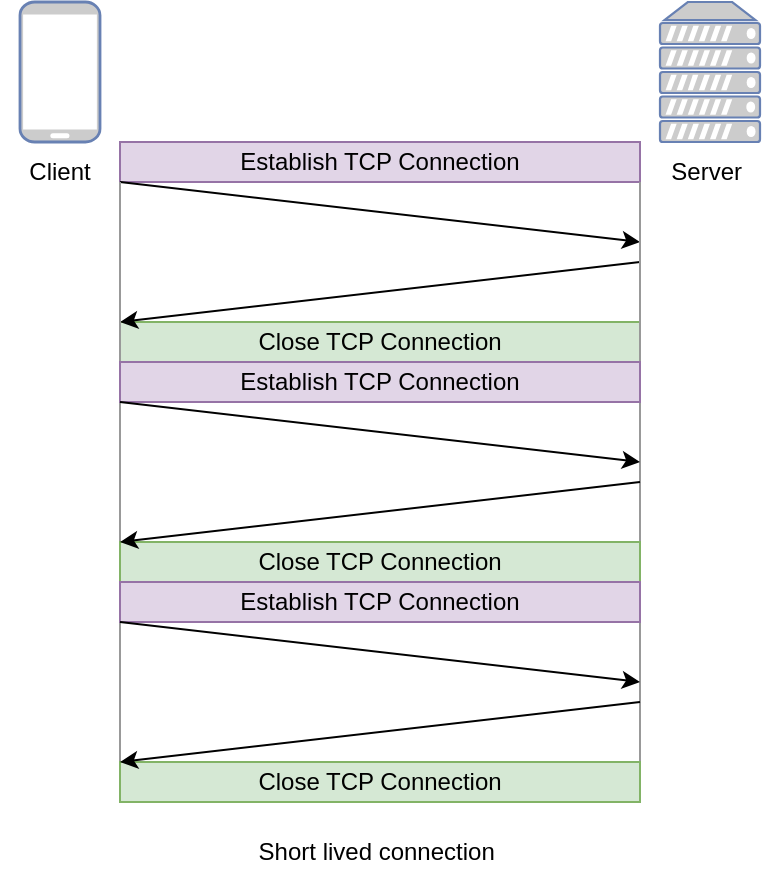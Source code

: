 <mxfile version="15.5.5" type="github">
  <diagram id="CtClA4N6S6cBcb25WfkH" name="Page-1">
    <mxGraphModel dx="1209" dy="652" grid="1" gridSize="10" guides="1" tooltips="1" connect="1" arrows="1" fold="1" page="1" pageScale="1" pageWidth="827" pageHeight="1169" math="0" shadow="0">
      <root>
        <mxCell id="0" />
        <mxCell id="1" parent="0" />
        <mxCell id="KCKPMaRAL0ZYV2De1T00-1" value="" style="fontColor=#0066CC;verticalAlign=top;verticalLabelPosition=bottom;labelPosition=center;align=center;html=1;outlineConnect=0;fillColor=#CCCCCC;strokeColor=#6881B3;gradientColor=none;gradientDirection=north;strokeWidth=2;shape=mxgraph.networks.mobile;" vertex="1" parent="1">
          <mxGeometry x="170" y="60" width="40" height="70" as="geometry" />
        </mxCell>
        <mxCell id="KCKPMaRAL0ZYV2De1T00-2" value="" style="fontColor=#0066CC;verticalAlign=top;verticalLabelPosition=bottom;labelPosition=center;align=center;html=1;outlineConnect=0;fillColor=#CCCCCC;strokeColor=#6881B3;gradientColor=none;gradientDirection=north;strokeWidth=2;shape=mxgraph.networks.server;" vertex="1" parent="1">
          <mxGeometry x="490" y="60" width="50" height="70" as="geometry" />
        </mxCell>
        <mxCell id="KCKPMaRAL0ZYV2De1T00-3" value="Client" style="text;html=1;strokeColor=none;fillColor=none;align=center;verticalAlign=middle;whiteSpace=wrap;rounded=0;" vertex="1" parent="1">
          <mxGeometry x="160" y="130" width="60" height="30" as="geometry" />
        </mxCell>
        <mxCell id="KCKPMaRAL0ZYV2De1T00-4" value="Server&amp;nbsp;" style="text;html=1;strokeColor=none;fillColor=none;align=center;verticalAlign=middle;whiteSpace=wrap;rounded=0;" vertex="1" parent="1">
          <mxGeometry x="485" y="130" width="60" height="30" as="geometry" />
        </mxCell>
        <mxCell id="KCKPMaRAL0ZYV2De1T00-5" value="Establish TCP Connection" style="rounded=0;whiteSpace=wrap;html=1;strokeColor=#9673a6;fillColor=#e1d5e7;" vertex="1" parent="1">
          <mxGeometry x="220" y="130" width="260" height="20" as="geometry" />
        </mxCell>
        <mxCell id="KCKPMaRAL0ZYV2De1T00-6" value="Close TCP Connection" style="rounded=0;whiteSpace=wrap;html=1;strokeColor=#82b366;fillColor=#d5e8d4;" vertex="1" parent="1">
          <mxGeometry x="220" y="220" width="260" height="20" as="geometry" />
        </mxCell>
        <mxCell id="KCKPMaRAL0ZYV2De1T00-9" value="" style="endArrow=classic;html=1;rounded=0;" edge="1" parent="1">
          <mxGeometry width="50" height="50" relative="1" as="geometry">
            <mxPoint x="220" y="150" as="sourcePoint" />
            <mxPoint x="480" y="180" as="targetPoint" />
          </mxGeometry>
        </mxCell>
        <mxCell id="KCKPMaRAL0ZYV2De1T00-10" value="" style="endArrow=classic;html=1;rounded=0;entryX=0;entryY=0;entryDx=0;entryDy=0;" edge="1" parent="1" target="KCKPMaRAL0ZYV2De1T00-6">
          <mxGeometry width="50" height="50" relative="1" as="geometry">
            <mxPoint x="480" y="190" as="sourcePoint" />
            <mxPoint x="740" y="210" as="targetPoint" />
          </mxGeometry>
        </mxCell>
        <mxCell id="KCKPMaRAL0ZYV2De1T00-11" value="" style="endArrow=none;html=1;rounded=0;strokeColor=#999999;" edge="1" parent="1">
          <mxGeometry width="50" height="50" relative="1" as="geometry">
            <mxPoint x="220" y="440" as="sourcePoint" />
            <mxPoint x="220" y="150" as="targetPoint" />
          </mxGeometry>
        </mxCell>
        <mxCell id="KCKPMaRAL0ZYV2De1T00-12" value="" style="endArrow=none;html=1;rounded=0;strokeColor=#999999;" edge="1" parent="1">
          <mxGeometry width="50" height="50" relative="1" as="geometry">
            <mxPoint x="480" y="440" as="sourcePoint" />
            <mxPoint x="480" y="150" as="targetPoint" />
          </mxGeometry>
        </mxCell>
        <mxCell id="KCKPMaRAL0ZYV2De1T00-13" value="Establish TCP Connection" style="rounded=0;whiteSpace=wrap;html=1;strokeColor=#9673a6;fillColor=#e1d5e7;" vertex="1" parent="1">
          <mxGeometry x="220" y="240" width="260" height="20" as="geometry" />
        </mxCell>
        <mxCell id="KCKPMaRAL0ZYV2De1T00-14" value="Close TCP Connection" style="rounded=0;whiteSpace=wrap;html=1;strokeColor=#82b366;fillColor=#d5e8d4;" vertex="1" parent="1">
          <mxGeometry x="220" y="330" width="260" height="20" as="geometry" />
        </mxCell>
        <mxCell id="KCKPMaRAL0ZYV2De1T00-15" value="" style="endArrow=classic;html=1;rounded=0;" edge="1" parent="1">
          <mxGeometry width="50" height="50" relative="1" as="geometry">
            <mxPoint x="220" y="260" as="sourcePoint" />
            <mxPoint x="480" y="290" as="targetPoint" />
          </mxGeometry>
        </mxCell>
        <mxCell id="KCKPMaRAL0ZYV2De1T00-16" value="" style="endArrow=classic;html=1;rounded=0;entryX=0;entryY=0;entryDx=0;entryDy=0;" edge="1" parent="1" target="KCKPMaRAL0ZYV2De1T00-14">
          <mxGeometry width="50" height="50" relative="1" as="geometry">
            <mxPoint x="480" y="300" as="sourcePoint" />
            <mxPoint x="740" y="320" as="targetPoint" />
          </mxGeometry>
        </mxCell>
        <mxCell id="KCKPMaRAL0ZYV2De1T00-17" value="Establish TCP Connection" style="rounded=0;whiteSpace=wrap;html=1;strokeColor=#9673a6;fillColor=#e1d5e7;" vertex="1" parent="1">
          <mxGeometry x="220" y="350" width="260" height="20" as="geometry" />
        </mxCell>
        <mxCell id="KCKPMaRAL0ZYV2De1T00-18" value="Close TCP Connection" style="rounded=0;whiteSpace=wrap;html=1;strokeColor=#82b366;fillColor=#d5e8d4;" vertex="1" parent="1">
          <mxGeometry x="220" y="440" width="260" height="20" as="geometry" />
        </mxCell>
        <mxCell id="KCKPMaRAL0ZYV2De1T00-19" value="" style="endArrow=classic;html=1;rounded=0;" edge="1" parent="1">
          <mxGeometry width="50" height="50" relative="1" as="geometry">
            <mxPoint x="220" y="370" as="sourcePoint" />
            <mxPoint x="480" y="400" as="targetPoint" />
          </mxGeometry>
        </mxCell>
        <mxCell id="KCKPMaRAL0ZYV2De1T00-20" value="" style="endArrow=classic;html=1;rounded=0;entryX=0;entryY=0;entryDx=0;entryDy=0;" edge="1" parent="1" target="KCKPMaRAL0ZYV2De1T00-18">
          <mxGeometry width="50" height="50" relative="1" as="geometry">
            <mxPoint x="480" y="410" as="sourcePoint" />
            <mxPoint x="740" y="430" as="targetPoint" />
          </mxGeometry>
        </mxCell>
        <mxCell id="KCKPMaRAL0ZYV2De1T00-21" value="Short lived connection&amp;nbsp;" style="text;html=1;strokeColor=none;fillColor=none;align=center;verticalAlign=middle;whiteSpace=wrap;rounded=0;" vertex="1" parent="1">
          <mxGeometry x="285" y="470" width="130" height="30" as="geometry" />
        </mxCell>
      </root>
    </mxGraphModel>
  </diagram>
</mxfile>
